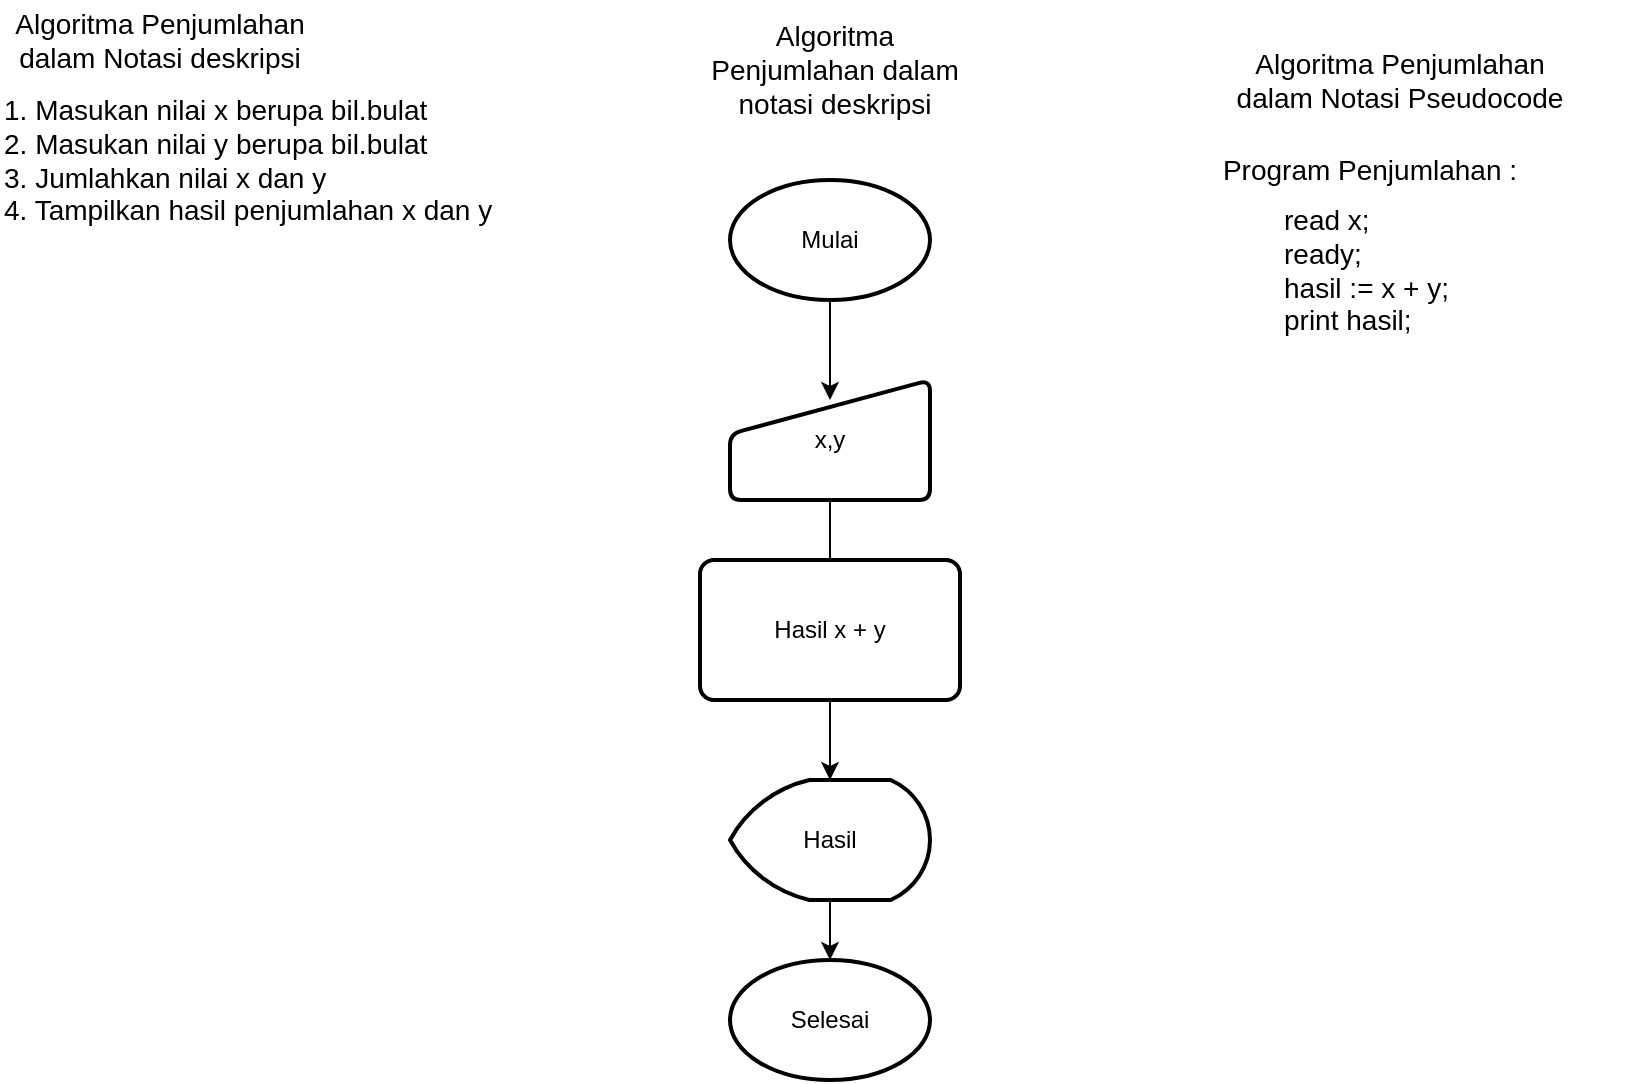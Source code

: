 <mxfile version="20.3.0" type="device"><diagram id="DdomI4r-GtvULEaRZkIL" name="Page-1"><mxGraphModel dx="920" dy="551" grid="1" gridSize="10" guides="1" tooltips="1" connect="1" arrows="1" fold="1" page="1" pageScale="1" pageWidth="850" pageHeight="1100" math="0" shadow="0"><root><mxCell id="0"/><mxCell id="1" parent="0"/><mxCell id="k1Ned7tZGJiRHOj6V5ZK-19" value="" style="edgeStyle=orthogonalEdgeStyle;rounded=0;orthogonalLoop=1;jettySize=auto;html=1;" parent="1" source="k1Ned7tZGJiRHOj6V5ZK-17" edge="1"><mxGeometry relative="1" as="geometry"><mxPoint x="435" y="350" as="targetPoint"/></mxGeometry></mxCell><mxCell id="k1Ned7tZGJiRHOj6V5ZK-17" value="x,y" style="html=1;strokeWidth=2;shape=manualInput;whiteSpace=wrap;rounded=1;size=27;arcSize=11;" parent="1" vertex="1"><mxGeometry x="385" y="200" width="100" height="60" as="geometry"/></mxCell><mxCell id="k1Ned7tZGJiRHOj6V5ZK-22" value="" style="edgeStyle=orthogonalEdgeStyle;rounded=0;orthogonalLoop=1;jettySize=auto;html=1;" parent="1" source="k1Ned7tZGJiRHOj6V5ZK-21" edge="1"><mxGeometry relative="1" as="geometry"><mxPoint x="435" y="210" as="targetPoint"/></mxGeometry></mxCell><mxCell id="k1Ned7tZGJiRHOj6V5ZK-21" value="Mulai" style="strokeWidth=2;html=1;shape=mxgraph.flowchart.start_1;whiteSpace=wrap;" parent="1" vertex="1"><mxGeometry x="385" y="100" width="100" height="60" as="geometry"/></mxCell><mxCell id="i11Qyjnw-4FiTmg057RM-4" value="" style="edgeStyle=orthogonalEdgeStyle;rounded=0;orthogonalLoop=1;jettySize=auto;html=1;" edge="1" parent="1" source="i11Qyjnw-4FiTmg057RM-1" target="i11Qyjnw-4FiTmg057RM-2"><mxGeometry relative="1" as="geometry"/></mxCell><mxCell id="i11Qyjnw-4FiTmg057RM-1" value="Hasil x + y" style="rounded=1;whiteSpace=wrap;html=1;absoluteArcSize=1;arcSize=14;strokeWidth=2;" vertex="1" parent="1"><mxGeometry x="370" y="290" width="130" height="70" as="geometry"/></mxCell><mxCell id="i11Qyjnw-4FiTmg057RM-5" value="" style="edgeStyle=orthogonalEdgeStyle;rounded=0;orthogonalLoop=1;jettySize=auto;html=1;" edge="1" parent="1" source="i11Qyjnw-4FiTmg057RM-2" target="i11Qyjnw-4FiTmg057RM-3"><mxGeometry relative="1" as="geometry"/></mxCell><mxCell id="i11Qyjnw-4FiTmg057RM-2" value="Hasil" style="strokeWidth=2;html=1;shape=mxgraph.flowchart.display;whiteSpace=wrap;" vertex="1" parent="1"><mxGeometry x="385" y="400" width="100" height="60" as="geometry"/></mxCell><mxCell id="i11Qyjnw-4FiTmg057RM-3" value="Selesai" style="strokeWidth=2;html=1;shape=mxgraph.flowchart.start_1;whiteSpace=wrap;" vertex="1" parent="1"><mxGeometry x="385" y="490" width="100" height="60" as="geometry"/></mxCell><mxCell id="i11Qyjnw-4FiTmg057RM-8" value="&lt;font style=&quot;font-size: 14px;&quot;&gt;Algoritma Penjumlahan dalam Notasi deskripsi&lt;/font&gt;" style="text;html=1;strokeColor=none;fillColor=none;align=center;verticalAlign=middle;whiteSpace=wrap;rounded=0;" vertex="1" parent="1"><mxGeometry x="20" y="10" width="160" height="40" as="geometry"/></mxCell><mxCell id="i11Qyjnw-4FiTmg057RM-9" value="1. Masukan nilai x berupa bil.bulat&lt;br&gt;2. Masukan nilai y berupa bil.bulat&lt;br&gt;3. Jumlahkan nilai x dan y&lt;br&gt;4. Tampilkan hasil penjumlahan x dan y" style="text;html=1;strokeColor=none;fillColor=none;align=left;verticalAlign=middle;whiteSpace=wrap;rounded=0;fontSize=14;" vertex="1" parent="1"><mxGeometry x="20" y="30" width="270" height="120" as="geometry"/></mxCell><mxCell id="i11Qyjnw-4FiTmg057RM-10" value="Algoritma Penjumlahan dalam notasi deskripsi" style="text;html=1;strokeColor=none;fillColor=none;align=center;verticalAlign=middle;whiteSpace=wrap;rounded=0;fontSize=14;" vertex="1" parent="1"><mxGeometry x="370" y="20" width="135" height="50" as="geometry"/></mxCell><mxCell id="i11Qyjnw-4FiTmg057RM-11" value="Algoritma Penjumlahan dalam Notasi Pseudocode" style="text;html=1;strokeColor=none;fillColor=none;align=center;verticalAlign=middle;whiteSpace=wrap;rounded=0;fontSize=14;" vertex="1" parent="1"><mxGeometry x="630" y="30" width="180" height="40" as="geometry"/></mxCell><mxCell id="i11Qyjnw-4FiTmg057RM-12" value="Program Penjumlahan :" style="text;html=1;strokeColor=none;fillColor=none;align=center;verticalAlign=middle;whiteSpace=wrap;rounded=0;fontSize=14;" vertex="1" parent="1"><mxGeometry x="630" y="70" width="150" height="50" as="geometry"/></mxCell><mxCell id="i11Qyjnw-4FiTmg057RM-13" value="&lt;div style=&quot;&quot;&gt;&lt;span style=&quot;background-color: initial;&quot;&gt;read x;&lt;/span&gt;&lt;/div&gt;ready;&lt;br&gt;hasil := x + y;&lt;br&gt;print hasil;" style="text;html=1;strokeColor=none;fillColor=none;align=left;verticalAlign=middle;whiteSpace=wrap;rounded=0;fontSize=14;" vertex="1" parent="1"><mxGeometry x="660" y="110" width="180" height="70" as="geometry"/></mxCell></root></mxGraphModel></diagram></mxfile>